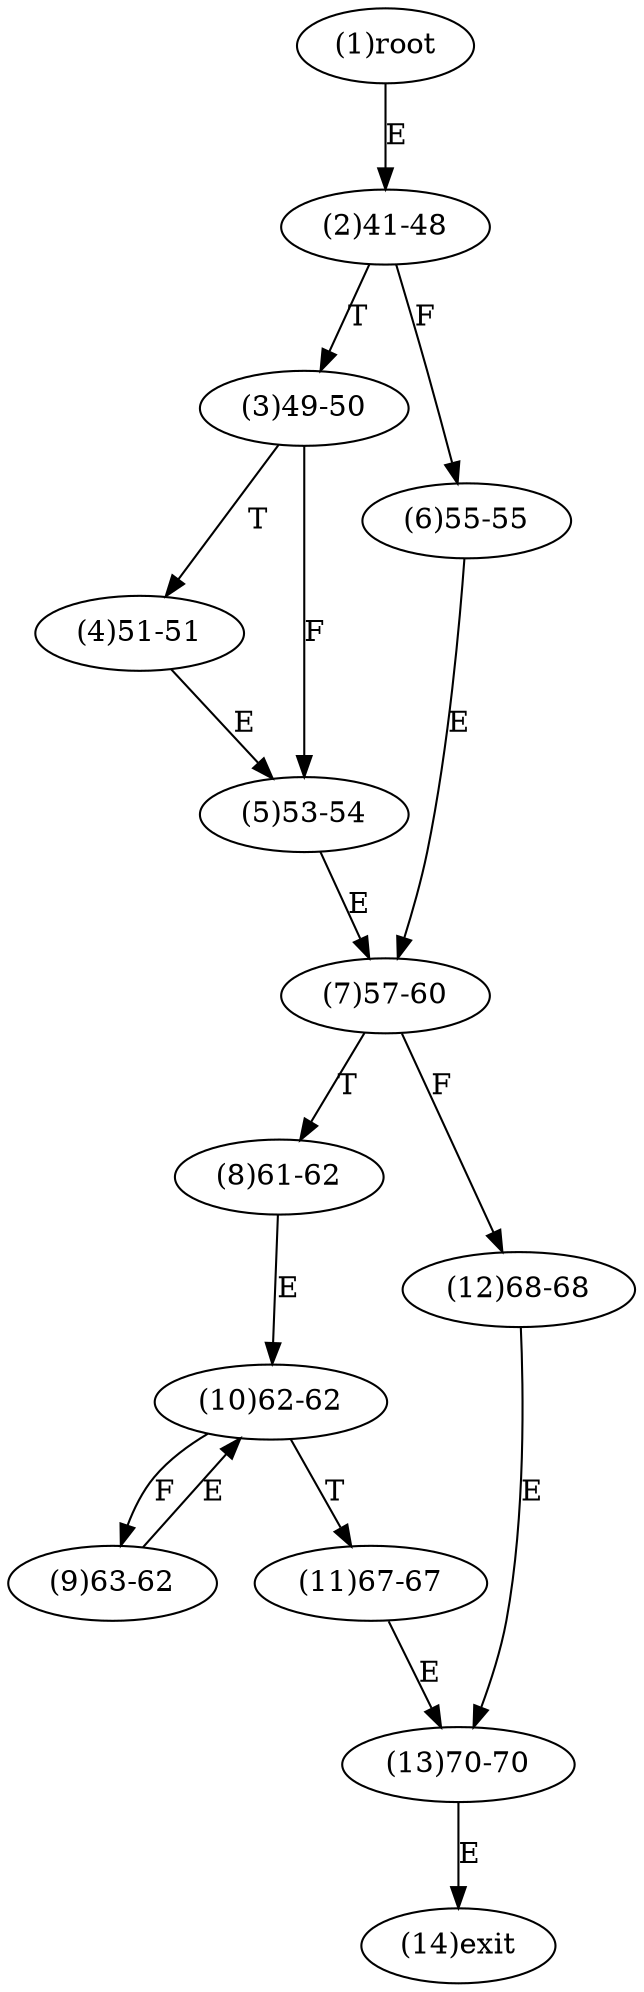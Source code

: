 digraph "" { 
1[ label="(1)root"];
2[ label="(2)41-48"];
3[ label="(3)49-50"];
4[ label="(4)51-51"];
5[ label="(5)53-54"];
6[ label="(6)55-55"];
7[ label="(7)57-60"];
8[ label="(8)61-62"];
9[ label="(9)63-62"];
10[ label="(10)62-62"];
11[ label="(11)67-67"];
12[ label="(12)68-68"];
13[ label="(13)70-70"];
14[ label="(14)exit"];
1->2[ label="E"];
2->6[ label="F"];
2->3[ label="T"];
3->5[ label="F"];
3->4[ label="T"];
4->5[ label="E"];
5->7[ label="E"];
6->7[ label="E"];
7->12[ label="F"];
7->8[ label="T"];
8->10[ label="E"];
9->10[ label="E"];
10->9[ label="F"];
10->11[ label="T"];
11->13[ label="E"];
12->13[ label="E"];
13->14[ label="E"];
}